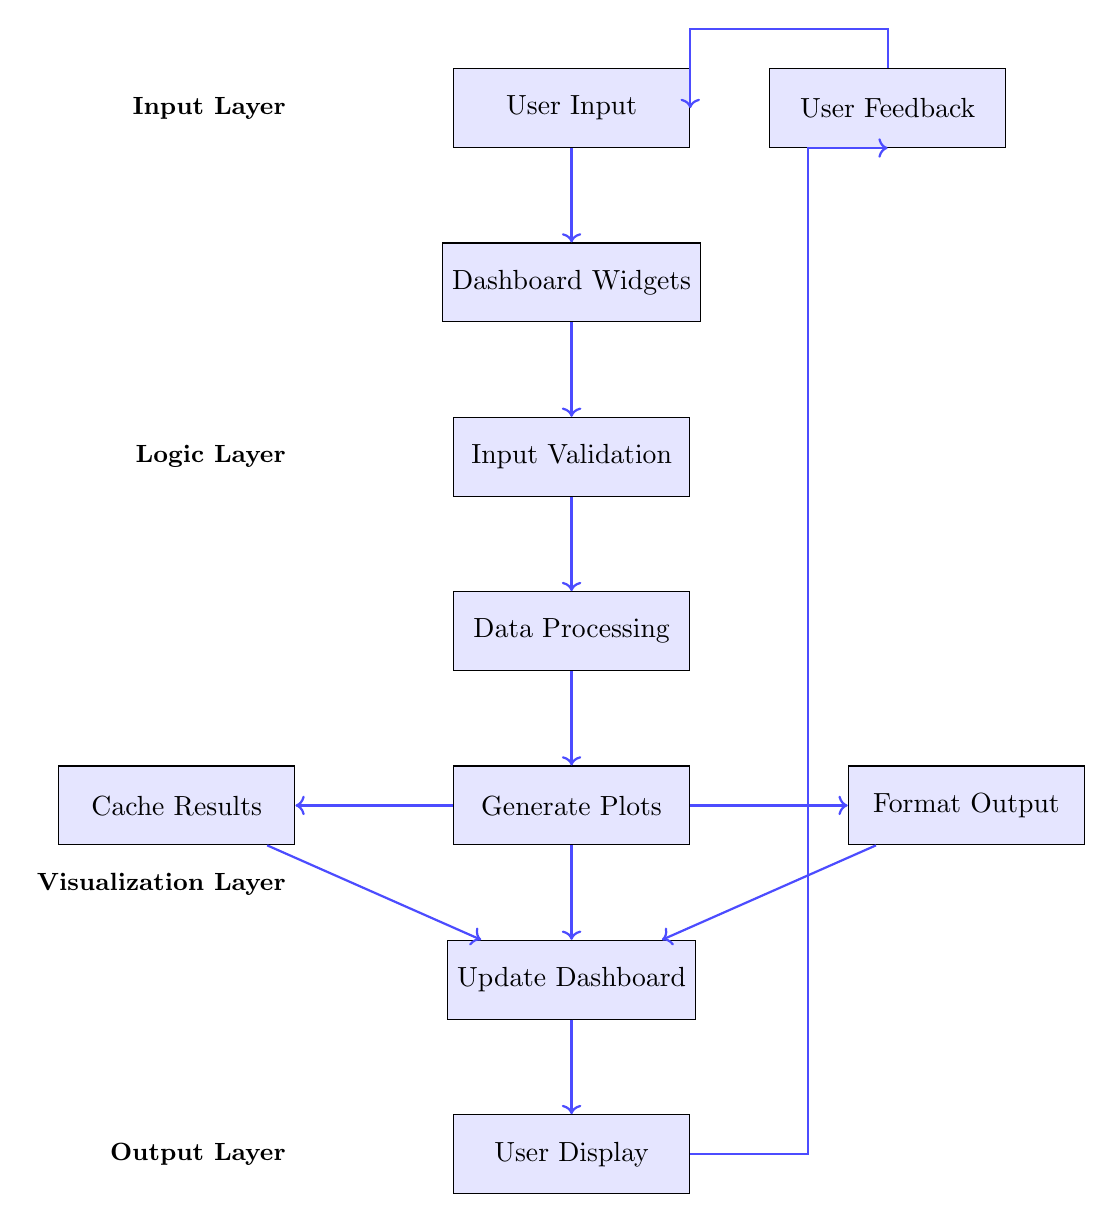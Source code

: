 \begin{tikzpicture}[
	node distance=1.2cm and 2cm,
	box/.style={rectangle, draw, fill=blue!10, minimum width=3cm, minimum height=1cm, text centered},
	arrow/.style={->, thick, blue!70}
	]
	
	% Input Layer
	\node[box] (userinput) {User Input};
	\node[box, below=of userinput] (widgets) {Dashboard Widgets};
	
	% Logic Layer
	\node[box, below=of widgets] (validation) {Input Validation};
	\node[box, below=of validation] (processing) {Data Processing};
	
	% Visualization Layer
	\node[box, below=of processing] (generate) {Generate Plots};
	\node[box, left=of generate] (cache) {Cache Results};
	\node[box, right=of generate] (format) {Format Output};
	
	% Output Layer
	\node[box, below=of generate] (update) {Update Dashboard};
	\node[box, below=of update] (display) {User Display};
	
	% Feedback
	\node[box, right=of userinput, xshift=-1cm] (feedback) {User Feedback};
	
	% Arrows - Main flow
	\draw[arrow] (userinput) -- (widgets);
	\draw[arrow] (widgets) -- (validation);
	\draw[arrow] (validation) -- (processing);
	\draw[arrow] (processing) -- (generate);
	\draw[arrow] (generate) -- (update);
	\draw[arrow] (cache) -- (update);
	\draw[arrow] (format) -- (update);
	\draw[arrow] (update) -- (display);
	
	% Feedback loop (adjusted for feedback xshift)
	\draw[arrow] (display.east) -- ++(1.5,0) |- (feedback.south);
	\draw[arrow] (feedback.north) |- ++(0,0.5) -| (userinput.east);
	
	% Parallel from generate
	\draw[arrow] (generate) -- (cache);
	\draw[arrow] (generate) -- (format);
	
	% Labels (Layer names)
	\node[left=2cm of userinput, font=\small\bfseries] {Input Layer};
	\node[left=2cm of validation, font=\small\bfseries] {Logic Layer};
	\node[left=2cm of generate, yshift=-1cm, font=\small\bfseries] {Visualization Layer};
	\node[left=2cm of display, font=\small\bfseries] {Output Layer};
	
\end{tikzpicture}